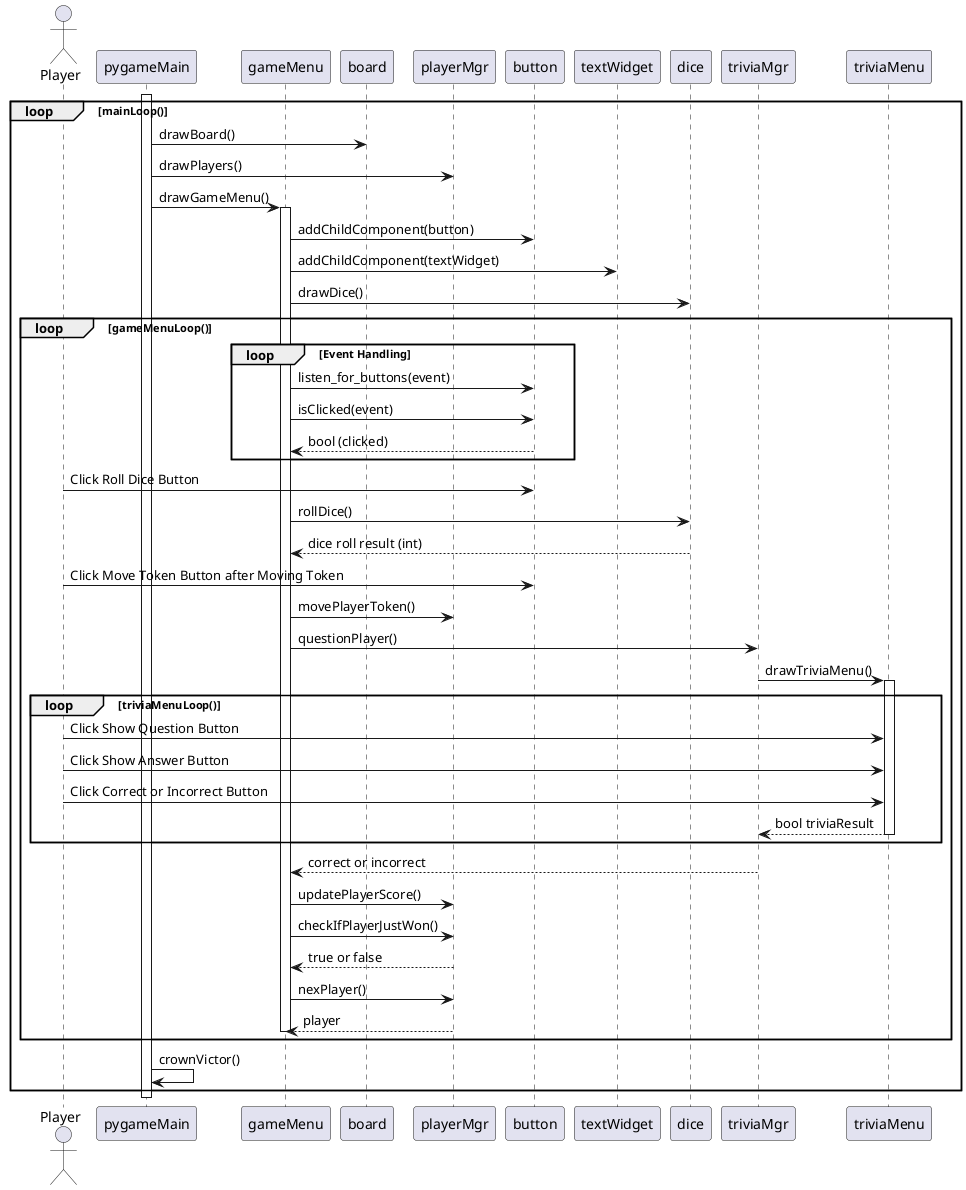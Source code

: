 ' Use Case 3: Gameplay

@startuml

actor Player
participant pygameMain
participant gameMenu
participant board
participant playerMgr
participant button
participant textWidget
participant dice
participant triviaMgr
participant triviaMenu

activate pygameMain


loop mainLoop()
    pygameMain -> board: drawBoard()    
    pygameMain -> playerMgr: drawPlayers()  

    pygameMain -> gameMenu: drawGameMenu()

    activate gameMenu
    gameMenu -> button: addChildComponent(button)
    gameMenu -> textWidget: addChildComponent(textWidget)
    gameMenu -> dice: drawDice()
    
    loop gameMenuLoop()
        loop Event Handling
            gameMenu -> button: listen_for_buttons(event)
            gameMenu -> button: isClicked(event)
            button --> gameMenu: bool (clicked)
        end
        Player -> button: Click Roll Dice Button
        gameMenu -> dice: rollDice()
        dice --> gameMenu: dice roll result (int)
        Player -> button: Click Move Token Button after Moving Token
        gameMenu -> playerMgr: movePlayerToken()
        gameMenu -> triviaMgr: questionPlayer()
        triviaMgr -> triviaMenu: drawTriviaMenu()
        activate triviaMenu        
        loop triviaMenuLoop()
            Player -> triviaMenu: Click Show Question Button
            Player -> triviaMenu: Click Show Answer Button
            Player -> triviaMenu: Click Correct or Incorrect Button
            triviaMenu --> triviaMgr: bool triviaResult
            deactivate triviaMenu        
        end
        triviaMgr --> gameMenu: correct or incorrect
        gameMenu -> playerMgr: updatePlayerScore()
        gameMenu -> playerMgr: checkIfPlayerJustWon() 
        playerMgr --> gameMenu: true or false       
        gameMenu -> playerMgr: nexPlayer()
        playerMgr --> gameMenu: player
        deactivate gameMenu
    end

    pygameMain -> pygameMain: crownVictor()    
end

deactivate pygameMain

@enduml
